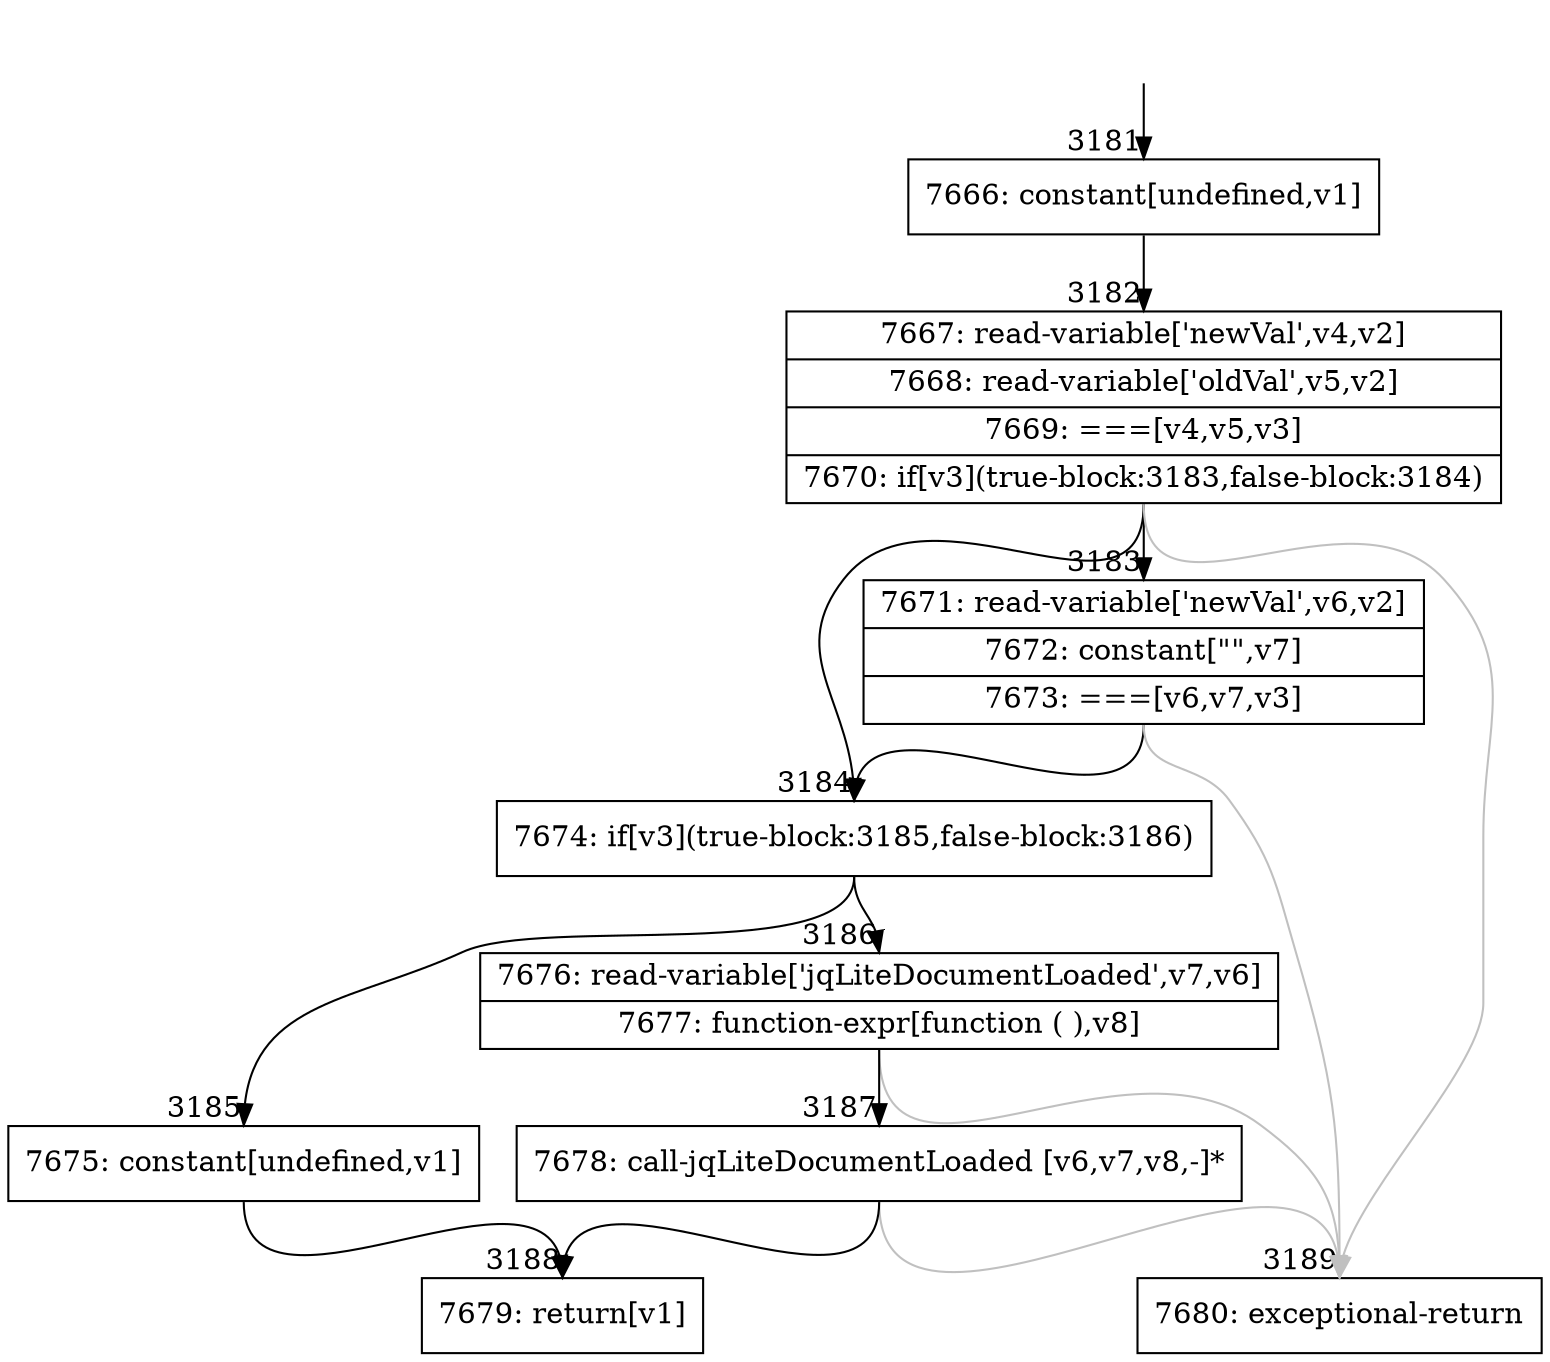 digraph {
rankdir="TD"
BB_entry257[shape=none,label=""];
BB_entry257 -> BB3181 [tailport=s, headport=n, headlabel="    3181"]
BB3181 [shape=record label="{7666: constant[undefined,v1]}" ] 
BB3181 -> BB3182 [tailport=s, headport=n, headlabel="      3182"]
BB3182 [shape=record label="{7667: read-variable['newVal',v4,v2]|7668: read-variable['oldVal',v5,v2]|7669: ===[v4,v5,v3]|7670: if[v3](true-block:3183,false-block:3184)}" ] 
BB3182 -> BB3184 [tailport=s, headport=n, headlabel="      3184"]
BB3182 -> BB3183 [tailport=s, headport=n, headlabel="      3183"]
BB3182 -> BB3189 [tailport=s, headport=n, color=gray, headlabel="      3189"]
BB3183 [shape=record label="{7671: read-variable['newVal',v6,v2]|7672: constant[\"\",v7]|7673: ===[v6,v7,v3]}" ] 
BB3183 -> BB3184 [tailport=s, headport=n]
BB3183 -> BB3189 [tailport=s, headport=n, color=gray]
BB3184 [shape=record label="{7674: if[v3](true-block:3185,false-block:3186)}" ] 
BB3184 -> BB3185 [tailport=s, headport=n, headlabel="      3185"]
BB3184 -> BB3186 [tailport=s, headport=n, headlabel="      3186"]
BB3185 [shape=record label="{7675: constant[undefined,v1]}" ] 
BB3185 -> BB3188 [tailport=s, headport=n, headlabel="      3188"]
BB3186 [shape=record label="{7676: read-variable['jqLiteDocumentLoaded',v7,v6]|7677: function-expr[function ( ),v8]}" ] 
BB3186 -> BB3187 [tailport=s, headport=n, headlabel="      3187"]
BB3186 -> BB3189 [tailport=s, headport=n, color=gray]
BB3187 [shape=record label="{7678: call-jqLiteDocumentLoaded [v6,v7,v8,-]*}" ] 
BB3187 -> BB3188 [tailport=s, headport=n]
BB3187 -> BB3189 [tailport=s, headport=n, color=gray]
BB3188 [shape=record label="{7679: return[v1]}" ] 
BB3189 [shape=record label="{7680: exceptional-return}" ] 
//#$~ 4741
}
